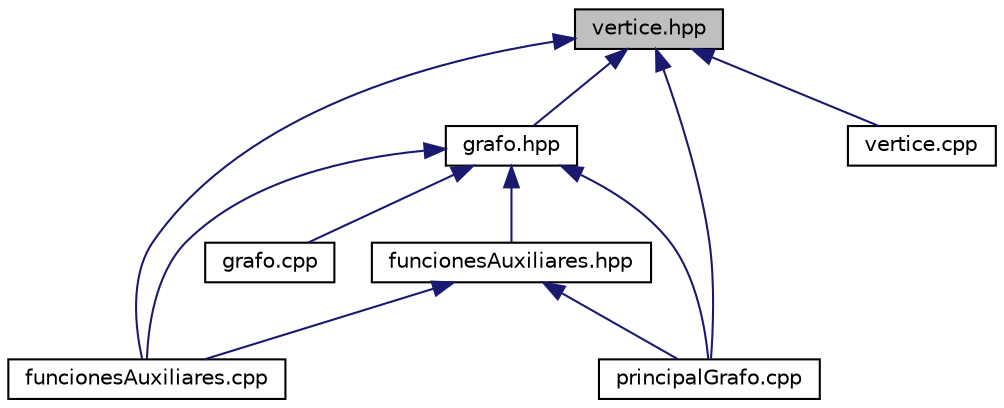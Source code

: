 digraph "vertice.hpp"
{
  edge [fontname="Helvetica",fontsize="10",labelfontname="Helvetica",labelfontsize="10"];
  node [fontname="Helvetica",fontsize="10",shape=record];
  Node4 [label="vertice.hpp",height=0.2,width=0.4,color="black", fillcolor="grey75", style="filled", fontcolor="black"];
  Node4 -> Node5 [dir="back",color="midnightblue",fontsize="10",style="solid",fontname="Helvetica"];
  Node5 [label="grafo.hpp",height=0.2,width=0.4,color="black", fillcolor="white", style="filled",URL="$grafo_8hpp.html",tooltip="Fichero de cabecera de la clase Grafo. "];
  Node5 -> Node6 [dir="back",color="midnightblue",fontsize="10",style="solid",fontname="Helvetica"];
  Node6 [label="funcionesAuxiliares.cpp",height=0.2,width=0.4,color="black", fillcolor="white", style="filled",URL="$funcionesAuxiliares_8cpp.html",tooltip="Código de las funciones auxiliares del programa principal de la provincia. "];
  Node5 -> Node7 [dir="back",color="midnightblue",fontsize="10",style="solid",fontname="Helvetica"];
  Node7 [label="funcionesAuxiliares.hpp",height=0.2,width=0.4,color="black", fillcolor="white", style="filled",URL="$funcionesAuxiliares_8hpp.html",tooltip="Funciones auxiliares para el programa principal de la práctica 3. "];
  Node7 -> Node6 [dir="back",color="midnightblue",fontsize="10",style="solid",fontname="Helvetica"];
  Node7 -> Node8 [dir="back",color="midnightblue",fontsize="10",style="solid",fontname="Helvetica"];
  Node8 [label="principalGrafo.cpp",height=0.2,width=0.4,color="black", fillcolor="white", style="filled",URL="$principalGrafo_8cpp.html",tooltip="Programa principal de la practica 4 de Estructuras de Datos. "];
  Node5 -> Node9 [dir="back",color="midnightblue",fontsize="10",style="solid",fontname="Helvetica"];
  Node9 [label="grafo.cpp",height=0.2,width=0.4,color="black", fillcolor="white", style="filled",URL="$grafo_8cpp_source.html"];
  Node5 -> Node8 [dir="back",color="midnightblue",fontsize="10",style="solid",fontname="Helvetica"];
  Node4 -> Node6 [dir="back",color="midnightblue",fontsize="10",style="solid",fontname="Helvetica"];
  Node4 -> Node8 [dir="back",color="midnightblue",fontsize="10",style="solid",fontname="Helvetica"];
  Node4 -> Node10 [dir="back",color="midnightblue",fontsize="10",style="solid",fontname="Helvetica"];
  Node10 [label="vertice.cpp",height=0.2,width=0.4,color="black", fillcolor="white", style="filled",URL="$vertice_8cpp_source.html"];
}
